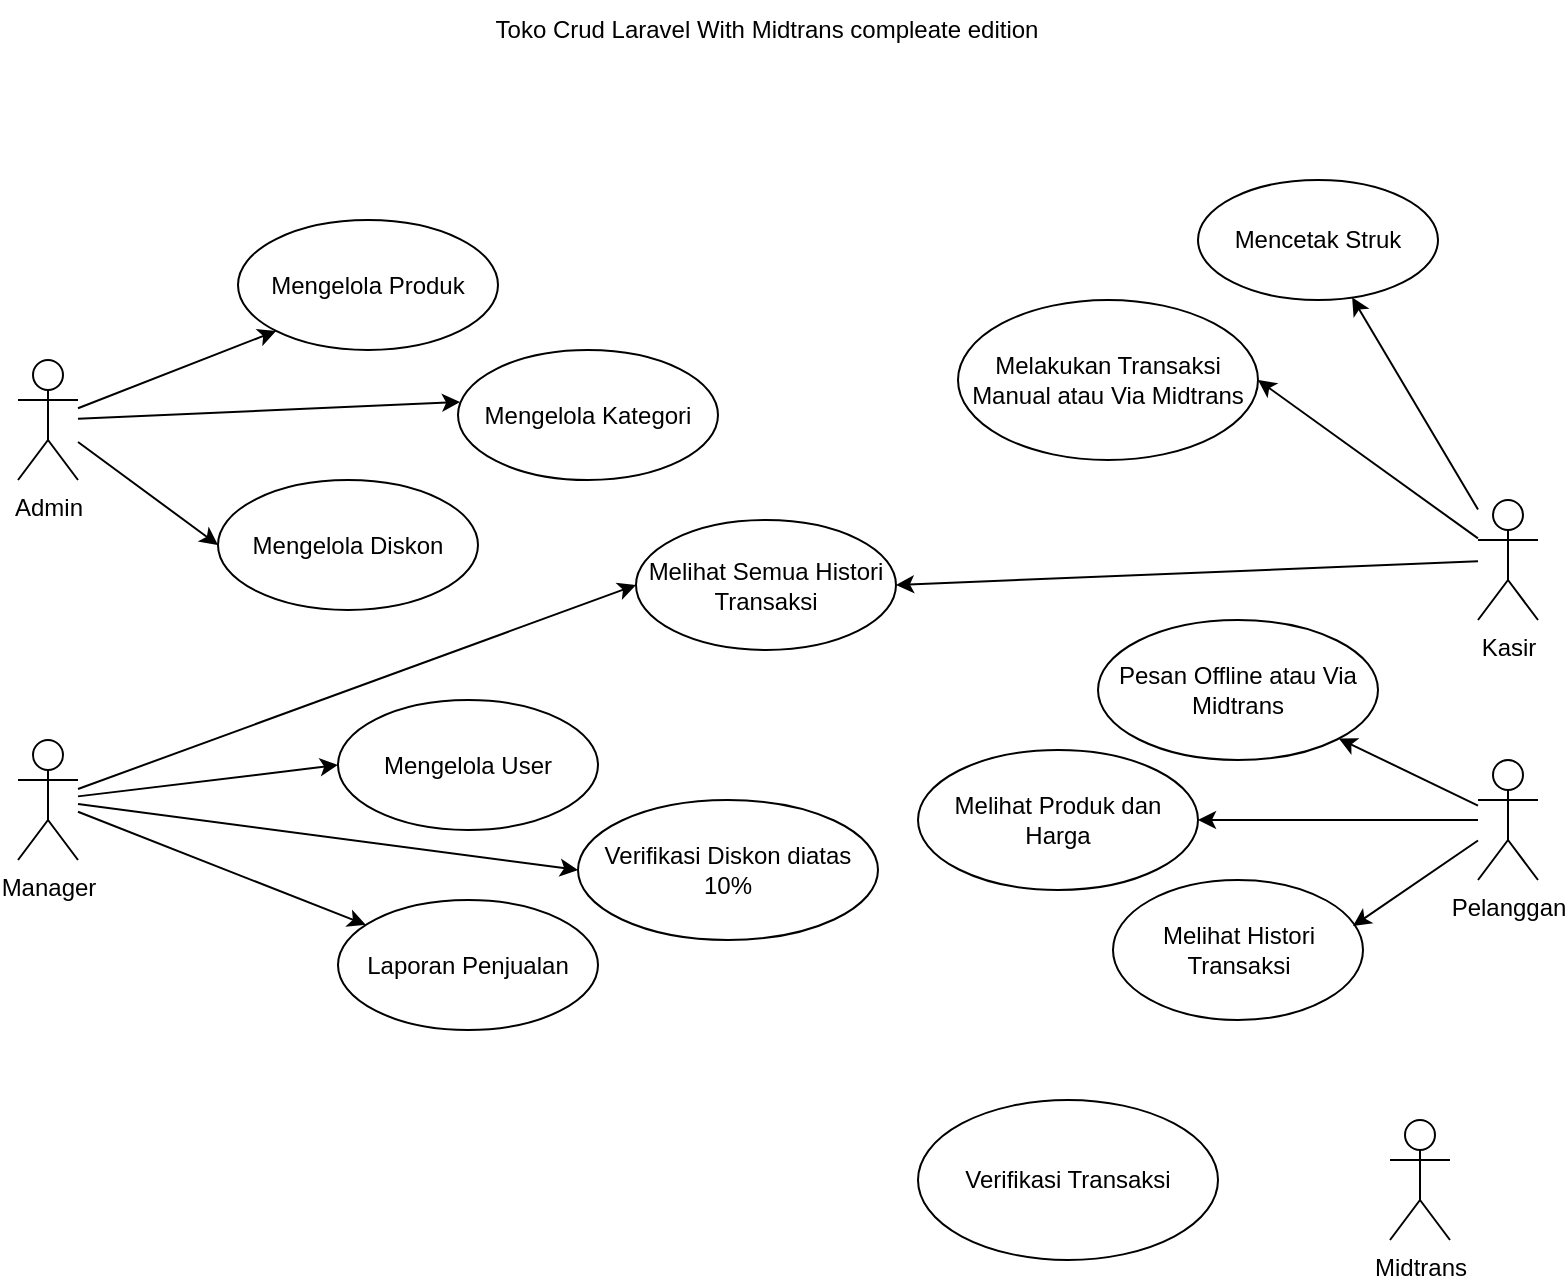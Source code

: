 <mxfile version="28.1.0">
  <diagram name="Halaman-1" id="Y3ZmQT_eTjfLG-osdX-X">
    <mxGraphModel dx="1426" dy="823" grid="1" gridSize="10" guides="1" tooltips="1" connect="1" arrows="1" fold="1" page="1" pageScale="1" pageWidth="827" pageHeight="1169" math="0" shadow="0">
      <root>
        <mxCell id="0" />
        <mxCell id="1" parent="0" />
        <mxCell id="fImKXnWMdZsrNU5_6q6I-28" style="edgeStyle=none;rounded=0;orthogonalLoop=1;jettySize=auto;html=1;entryX=0.008;entryY=0.4;entryDx=0;entryDy=0;entryPerimeter=0;" edge="1" parent="1" source="fImKXnWMdZsrNU5_6q6I-1" target="fImKXnWMdZsrNU5_6q6I-29">
          <mxGeometry relative="1" as="geometry">
            <mxPoint x="224" y="320" as="targetPoint" />
          </mxGeometry>
        </mxCell>
        <mxCell id="fImKXnWMdZsrNU5_6q6I-31" style="edgeStyle=none;rounded=0;orthogonalLoop=1;jettySize=auto;html=1;entryX=0;entryY=0.5;entryDx=0;entryDy=0;" edge="1" parent="1" source="fImKXnWMdZsrNU5_6q6I-1" target="fImKXnWMdZsrNU5_6q6I-30">
          <mxGeometry relative="1" as="geometry" />
        </mxCell>
        <mxCell id="fImKXnWMdZsrNU5_6q6I-32" style="edgeStyle=none;rounded=0;orthogonalLoop=1;jettySize=auto;html=1;entryX=0;entryY=1;entryDx=0;entryDy=0;" edge="1" parent="1" source="fImKXnWMdZsrNU5_6q6I-1" target="fImKXnWMdZsrNU5_6q6I-20">
          <mxGeometry relative="1" as="geometry" />
        </mxCell>
        <mxCell id="fImKXnWMdZsrNU5_6q6I-1" value="Admin" style="shape=umlActor;verticalLabelPosition=bottom;verticalAlign=top;html=1;" vertex="1" parent="1">
          <mxGeometry x="34" y="270" width="30" height="60" as="geometry" />
        </mxCell>
        <mxCell id="fImKXnWMdZsrNU5_6q6I-15" style="rounded=0;orthogonalLoop=1;jettySize=auto;html=1;" edge="1" parent="1" source="fImKXnWMdZsrNU5_6q6I-3" target="fImKXnWMdZsrNU5_6q6I-14">
          <mxGeometry relative="1" as="geometry" />
        </mxCell>
        <mxCell id="fImKXnWMdZsrNU5_6q6I-25" style="edgeStyle=none;rounded=0;orthogonalLoop=1;jettySize=auto;html=1;entryX=1;entryY=0.5;entryDx=0;entryDy=0;" edge="1" parent="1" source="fImKXnWMdZsrNU5_6q6I-3" target="fImKXnWMdZsrNU5_6q6I-24">
          <mxGeometry relative="1" as="geometry" />
        </mxCell>
        <mxCell id="fImKXnWMdZsrNU5_6q6I-3" value="Kasir" style="shape=umlActor;verticalLabelPosition=bottom;verticalAlign=top;html=1;" vertex="1" parent="1">
          <mxGeometry x="764" y="340" width="30" height="60" as="geometry" />
        </mxCell>
        <mxCell id="fImKXnWMdZsrNU5_6q6I-23" style="edgeStyle=none;rounded=0;orthogonalLoop=1;jettySize=auto;html=1;" edge="1" parent="1" source="fImKXnWMdZsrNU5_6q6I-4" target="fImKXnWMdZsrNU5_6q6I-21">
          <mxGeometry relative="1" as="geometry" />
        </mxCell>
        <mxCell id="fImKXnWMdZsrNU5_6q6I-27" style="edgeStyle=none;rounded=0;orthogonalLoop=1;jettySize=auto;html=1;entryX=0;entryY=0.5;entryDx=0;entryDy=0;" edge="1" parent="1" source="fImKXnWMdZsrNU5_6q6I-4" target="fImKXnWMdZsrNU5_6q6I-26">
          <mxGeometry relative="1" as="geometry" />
        </mxCell>
        <mxCell id="fImKXnWMdZsrNU5_6q6I-36" style="edgeStyle=none;rounded=0;orthogonalLoop=1;jettySize=auto;html=1;entryX=0;entryY=0.5;entryDx=0;entryDy=0;" edge="1" parent="1" source="fImKXnWMdZsrNU5_6q6I-4" target="fImKXnWMdZsrNU5_6q6I-35">
          <mxGeometry relative="1" as="geometry" />
        </mxCell>
        <mxCell id="fImKXnWMdZsrNU5_6q6I-4" value="Manager" style="shape=umlActor;verticalLabelPosition=bottom;verticalAlign=top;html=1;" vertex="1" parent="1">
          <mxGeometry x="34" y="460" width="30" height="60" as="geometry" />
        </mxCell>
        <mxCell id="fImKXnWMdZsrNU5_6q6I-38" style="edgeStyle=none;rounded=0;orthogonalLoop=1;jettySize=auto;html=1;" edge="1" parent="1" source="fImKXnWMdZsrNU5_6q6I-5" target="fImKXnWMdZsrNU5_6q6I-37">
          <mxGeometry relative="1" as="geometry" />
        </mxCell>
        <mxCell id="fImKXnWMdZsrNU5_6q6I-40" style="edgeStyle=none;rounded=0;orthogonalLoop=1;jettySize=auto;html=1;entryX=1;entryY=0.5;entryDx=0;entryDy=0;" edge="1" parent="1" source="fImKXnWMdZsrNU5_6q6I-5" target="fImKXnWMdZsrNU5_6q6I-39">
          <mxGeometry relative="1" as="geometry" />
        </mxCell>
        <mxCell id="fImKXnWMdZsrNU5_6q6I-5" value="Pelanggan" style="shape=umlActor;verticalLabelPosition=bottom;verticalAlign=top;html=1;" vertex="1" parent="1">
          <mxGeometry x="764" y="470" width="30" height="60" as="geometry" />
        </mxCell>
        <mxCell id="fImKXnWMdZsrNU5_6q6I-6" value="Midtrans" style="shape=umlActor;verticalLabelPosition=bottom;verticalAlign=top;html=1;" vertex="1" parent="1">
          <mxGeometry x="720" y="650" width="30" height="60" as="geometry" />
        </mxCell>
        <mxCell id="fImKXnWMdZsrNU5_6q6I-10" style="rounded=0;orthogonalLoop=1;jettySize=auto;html=1;entryX=1;entryY=0.5;entryDx=0;entryDy=0;" edge="1" parent="1" source="fImKXnWMdZsrNU5_6q6I-3" target="fImKXnWMdZsrNU5_6q6I-19">
          <mxGeometry relative="1" as="geometry">
            <mxPoint x="473" y="392.5" as="targetPoint" />
          </mxGeometry>
        </mxCell>
        <mxCell id="fImKXnWMdZsrNU5_6q6I-11" style="rounded=0;orthogonalLoop=1;jettySize=auto;html=1;entryX=0;entryY=0.5;entryDx=0;entryDy=0;" edge="1" parent="1" source="fImKXnWMdZsrNU5_6q6I-4" target="fImKXnWMdZsrNU5_6q6I-19">
          <mxGeometry relative="1" as="geometry">
            <mxPoint x="304" y="415" as="targetPoint" />
          </mxGeometry>
        </mxCell>
        <mxCell id="fImKXnWMdZsrNU5_6q6I-14" value="Mencetak Struk" style="ellipse;whiteSpace=wrap;html=1;" vertex="1" parent="1">
          <mxGeometry x="624" y="180" width="120" height="60" as="geometry" />
        </mxCell>
        <mxCell id="fImKXnWMdZsrNU5_6q6I-19" value="Melihat Semua Histori Transaksi" style="ellipse;whiteSpace=wrap;html=1;" vertex="1" parent="1">
          <mxGeometry x="343" y="350" width="130" height="65" as="geometry" />
        </mxCell>
        <mxCell id="fImKXnWMdZsrNU5_6q6I-20" value="Mengelola Produk" style="ellipse;whiteSpace=wrap;html=1;" vertex="1" parent="1">
          <mxGeometry x="144" y="200" width="130" height="65" as="geometry" />
        </mxCell>
        <mxCell id="fImKXnWMdZsrNU5_6q6I-21" value="Laporan Penjualan" style="ellipse;whiteSpace=wrap;html=1;" vertex="1" parent="1">
          <mxGeometry x="194" y="540" width="130" height="65" as="geometry" />
        </mxCell>
        <mxCell id="fImKXnWMdZsrNU5_6q6I-24" value="Melakukan Transaksi Manual atau Via Midtrans" style="ellipse;whiteSpace=wrap;html=1;" vertex="1" parent="1">
          <mxGeometry x="504" y="240" width="150" height="80" as="geometry" />
        </mxCell>
        <mxCell id="fImKXnWMdZsrNU5_6q6I-26" value="Mengelola User" style="ellipse;whiteSpace=wrap;html=1;" vertex="1" parent="1">
          <mxGeometry x="194" y="440" width="130" height="65" as="geometry" />
        </mxCell>
        <mxCell id="fImKXnWMdZsrNU5_6q6I-29" value="Mengelola Kategori" style="ellipse;whiteSpace=wrap;html=1;" vertex="1" parent="1">
          <mxGeometry x="254" y="265" width="130" height="65" as="geometry" />
        </mxCell>
        <mxCell id="fImKXnWMdZsrNU5_6q6I-30" value="Mengelola Diskon" style="ellipse;whiteSpace=wrap;html=1;" vertex="1" parent="1">
          <mxGeometry x="134" y="330" width="130" height="65" as="geometry" />
        </mxCell>
        <mxCell id="fImKXnWMdZsrNU5_6q6I-33" value="Toko Crud Laravel With Midtrans compleate edition" style="text;html=1;align=center;verticalAlign=middle;resizable=0;points=[];autosize=1;strokeColor=none;fillColor=none;" vertex="1" parent="1">
          <mxGeometry x="263" y="90" width="290" height="30" as="geometry" />
        </mxCell>
        <mxCell id="fImKXnWMdZsrNU5_6q6I-35" value="Verifikasi Diskon diatas 10%" style="ellipse;whiteSpace=wrap;html=1;" vertex="1" parent="1">
          <mxGeometry x="314" y="490" width="150" height="70" as="geometry" />
        </mxCell>
        <mxCell id="fImKXnWMdZsrNU5_6q6I-37" value="Pesan Offline atau Via Midtrans" style="ellipse;whiteSpace=wrap;html=1;" vertex="1" parent="1">
          <mxGeometry x="574" y="400" width="140" height="70" as="geometry" />
        </mxCell>
        <mxCell id="fImKXnWMdZsrNU5_6q6I-39" value="Melihat Produk dan Harga" style="ellipse;whiteSpace=wrap;html=1;" vertex="1" parent="1">
          <mxGeometry x="484" y="465" width="140" height="70" as="geometry" />
        </mxCell>
        <mxCell id="fImKXnWMdZsrNU5_6q6I-41" value="Melihat Histori Transaksi" style="ellipse;whiteSpace=wrap;html=1;" vertex="1" parent="1">
          <mxGeometry x="581.5" y="530" width="125" height="70" as="geometry" />
        </mxCell>
        <mxCell id="fImKXnWMdZsrNU5_6q6I-42" style="edgeStyle=none;rounded=0;orthogonalLoop=1;jettySize=auto;html=1;entryX=0.96;entryY=0.329;entryDx=0;entryDy=0;entryPerimeter=0;" edge="1" parent="1" source="fImKXnWMdZsrNU5_6q6I-5" target="fImKXnWMdZsrNU5_6q6I-41">
          <mxGeometry relative="1" as="geometry" />
        </mxCell>
        <mxCell id="fImKXnWMdZsrNU5_6q6I-43" value="Verifikasi Transaksi" style="ellipse;whiteSpace=wrap;html=1;" vertex="1" parent="1">
          <mxGeometry x="484" y="640" width="150" height="80" as="geometry" />
        </mxCell>
      </root>
    </mxGraphModel>
  </diagram>
</mxfile>

